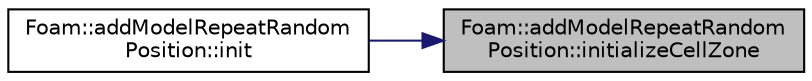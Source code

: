 digraph "Foam::addModelRepeatRandomPosition::initializeCellZone"
{
 // LATEX_PDF_SIZE
  edge [fontname="Helvetica",fontsize="10",labelfontname="Helvetica",labelfontsize="10"];
  node [fontname="Helvetica",fontsize="10",shape=record];
  rankdir="RL";
  Node1 [label="Foam::addModelRepeatRandom\lPosition::initializeCellZone",height=0.2,width=0.4,color="black", fillcolor="grey75", style="filled", fontcolor="black",tooltip=" "];
  Node1 -> Node2 [dir="back",color="midnightblue",fontsize="10",style="solid",fontname="Helvetica"];
  Node2 [label="Foam::addModelRepeatRandom\lPosition::init",height=0.2,width=0.4,color="black", fillcolor="white", style="filled",URL="$classFoam_1_1addModelRepeatRandomPosition.html#a20dc25d900a1e9cef5905d916cde8ab6",tooltip=" "];
}
